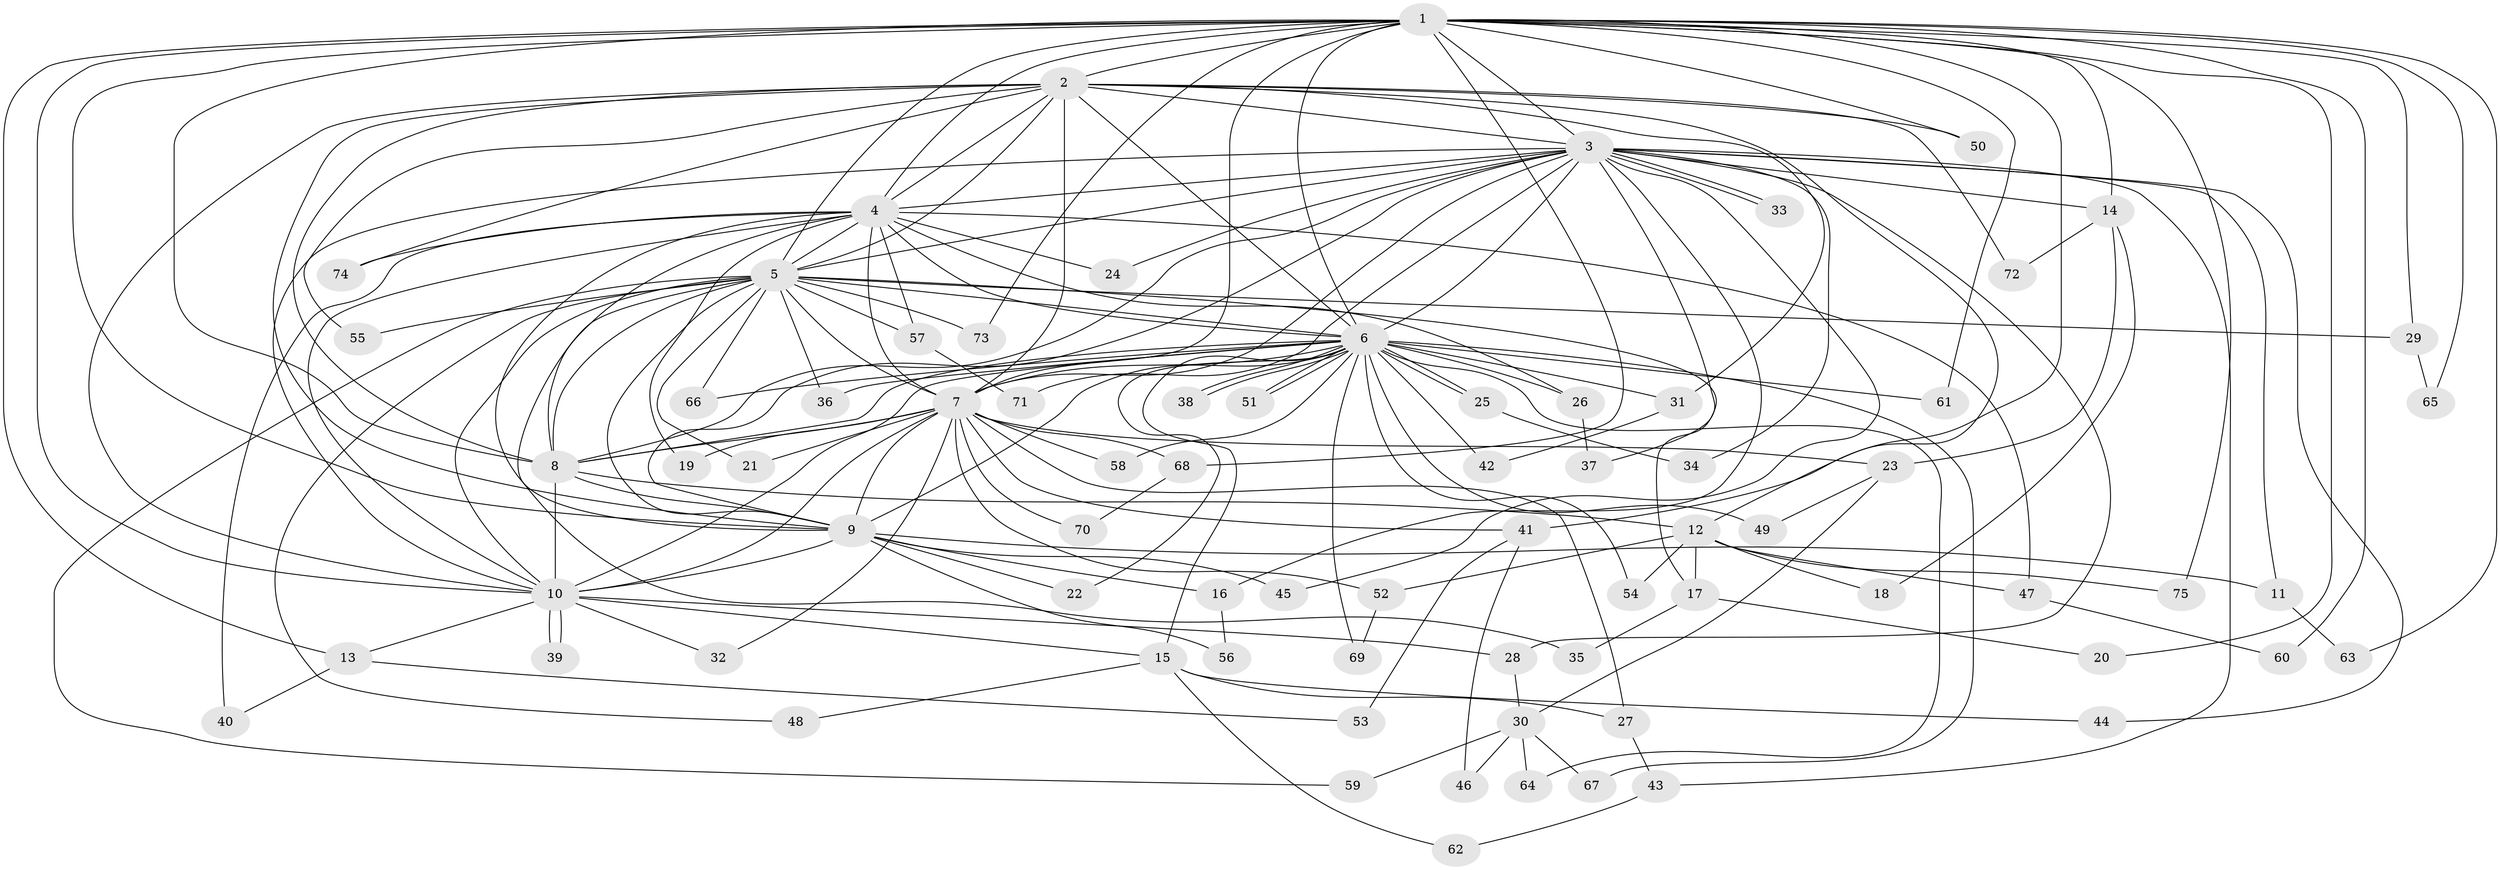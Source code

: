 // Generated by graph-tools (version 1.1) at 2025/01/03/09/25 03:01:36]
// undirected, 75 vertices, 175 edges
graph export_dot {
graph [start="1"]
  node [color=gray90,style=filled];
  1;
  2;
  3;
  4;
  5;
  6;
  7;
  8;
  9;
  10;
  11;
  12;
  13;
  14;
  15;
  16;
  17;
  18;
  19;
  20;
  21;
  22;
  23;
  24;
  25;
  26;
  27;
  28;
  29;
  30;
  31;
  32;
  33;
  34;
  35;
  36;
  37;
  38;
  39;
  40;
  41;
  42;
  43;
  44;
  45;
  46;
  47;
  48;
  49;
  50;
  51;
  52;
  53;
  54;
  55;
  56;
  57;
  58;
  59;
  60;
  61;
  62;
  63;
  64;
  65;
  66;
  67;
  68;
  69;
  70;
  71;
  72;
  73;
  74;
  75;
  1 -- 2;
  1 -- 3;
  1 -- 4;
  1 -- 5;
  1 -- 6;
  1 -- 7;
  1 -- 8;
  1 -- 9;
  1 -- 10;
  1 -- 13;
  1 -- 14;
  1 -- 20;
  1 -- 29;
  1 -- 41;
  1 -- 50;
  1 -- 60;
  1 -- 61;
  1 -- 63;
  1 -- 65;
  1 -- 68;
  1 -- 73;
  1 -- 75;
  2 -- 3;
  2 -- 4;
  2 -- 5;
  2 -- 6;
  2 -- 7;
  2 -- 8;
  2 -- 9;
  2 -- 10;
  2 -- 12;
  2 -- 31;
  2 -- 50;
  2 -- 55;
  2 -- 72;
  2 -- 74;
  3 -- 4;
  3 -- 5;
  3 -- 6;
  3 -- 7;
  3 -- 8;
  3 -- 9;
  3 -- 10;
  3 -- 11;
  3 -- 14;
  3 -- 16;
  3 -- 24;
  3 -- 28;
  3 -- 33;
  3 -- 33;
  3 -- 34;
  3 -- 37;
  3 -- 43;
  3 -- 44;
  3 -- 45;
  3 -- 71;
  4 -- 5;
  4 -- 6;
  4 -- 7;
  4 -- 8;
  4 -- 9;
  4 -- 10;
  4 -- 19;
  4 -- 24;
  4 -- 26;
  4 -- 40;
  4 -- 47;
  4 -- 57;
  4 -- 74;
  5 -- 6;
  5 -- 7;
  5 -- 8;
  5 -- 9;
  5 -- 10;
  5 -- 17;
  5 -- 21;
  5 -- 29;
  5 -- 35;
  5 -- 36;
  5 -- 48;
  5 -- 55;
  5 -- 57;
  5 -- 59;
  5 -- 66;
  5 -- 73;
  6 -- 7;
  6 -- 8;
  6 -- 9;
  6 -- 10;
  6 -- 15;
  6 -- 22;
  6 -- 25;
  6 -- 25;
  6 -- 26;
  6 -- 31;
  6 -- 36;
  6 -- 38;
  6 -- 38;
  6 -- 42;
  6 -- 49;
  6 -- 51;
  6 -- 51;
  6 -- 54;
  6 -- 58;
  6 -- 61;
  6 -- 64;
  6 -- 66;
  6 -- 67;
  6 -- 69;
  7 -- 8;
  7 -- 9;
  7 -- 10;
  7 -- 19;
  7 -- 21;
  7 -- 23;
  7 -- 27;
  7 -- 32;
  7 -- 41;
  7 -- 52;
  7 -- 58;
  7 -- 68;
  7 -- 70;
  8 -- 9;
  8 -- 10;
  8 -- 12;
  9 -- 10;
  9 -- 11;
  9 -- 16;
  9 -- 22;
  9 -- 45;
  9 -- 56;
  10 -- 13;
  10 -- 15;
  10 -- 28;
  10 -- 32;
  10 -- 39;
  10 -- 39;
  11 -- 63;
  12 -- 17;
  12 -- 18;
  12 -- 47;
  12 -- 52;
  12 -- 54;
  12 -- 75;
  13 -- 40;
  13 -- 53;
  14 -- 18;
  14 -- 23;
  14 -- 72;
  15 -- 27;
  15 -- 44;
  15 -- 48;
  15 -- 62;
  16 -- 56;
  17 -- 20;
  17 -- 35;
  23 -- 30;
  23 -- 49;
  25 -- 34;
  26 -- 37;
  27 -- 43;
  28 -- 30;
  29 -- 65;
  30 -- 46;
  30 -- 59;
  30 -- 64;
  30 -- 67;
  31 -- 42;
  41 -- 46;
  41 -- 53;
  43 -- 62;
  47 -- 60;
  52 -- 69;
  57 -- 71;
  68 -- 70;
}
